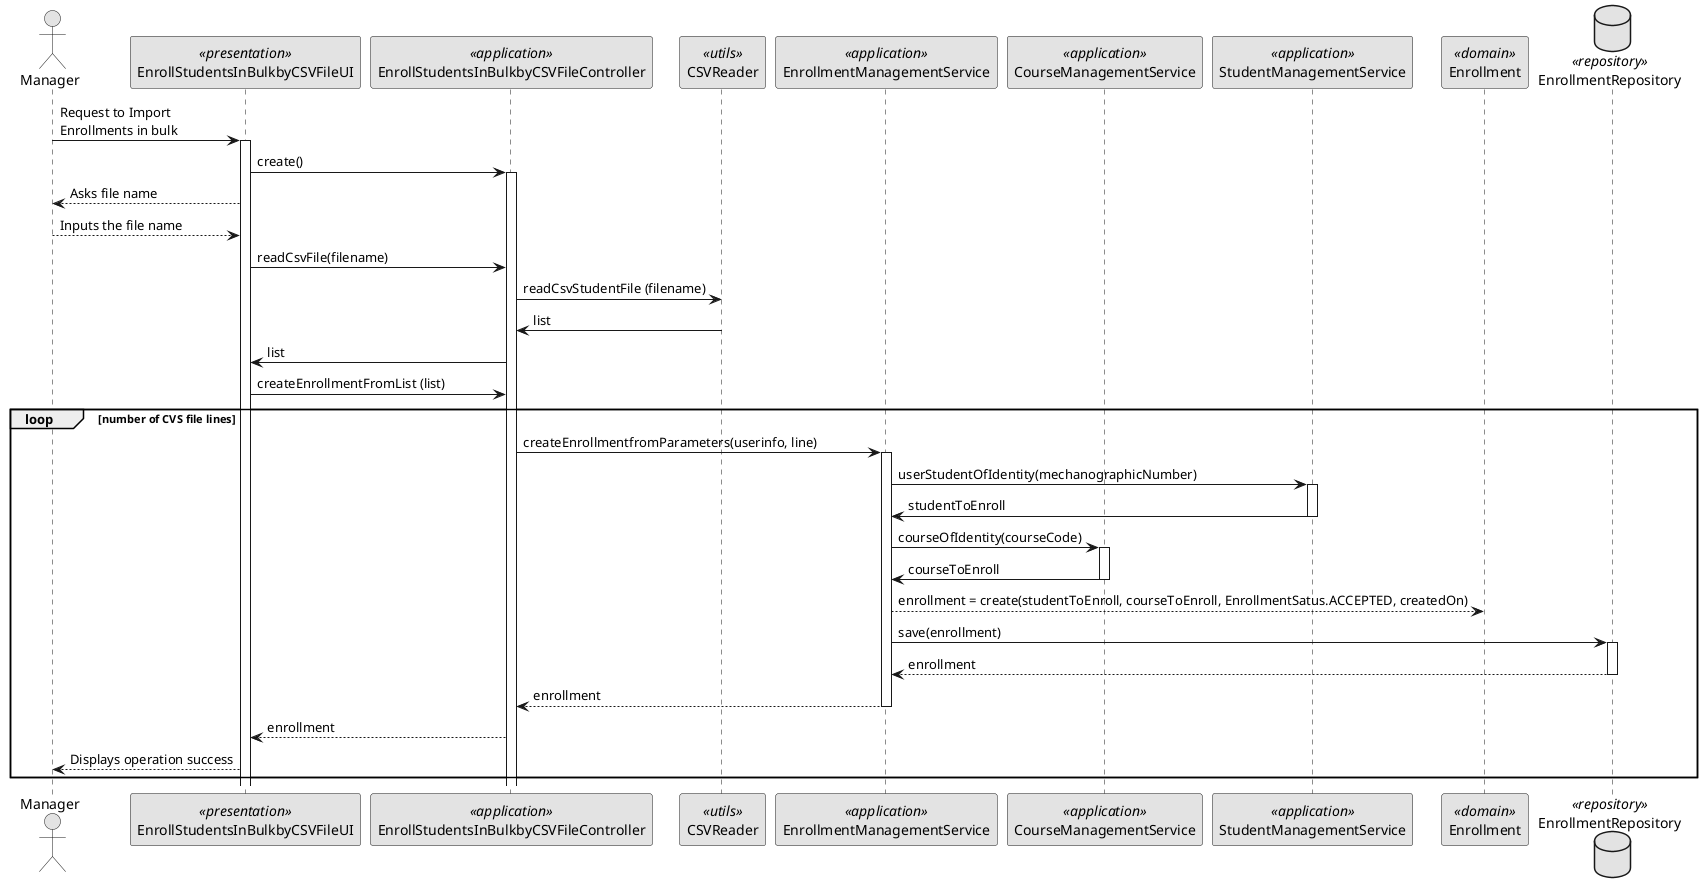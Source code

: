 @startuml
'http://plantuml.com/skinparam.html
skinparam handwritten false
skinparam monochrome true
skinparam packageStyle rect
skinparam defaultFontName FG Virgil
skinparam shadowing false

actor Manager as Actor
participant EnrollStudentsInBulkbyCSVFileUI as UI <<presentation>>
participant EnrollStudentsInBulkbyCSVFileController as Controller <<application>>
participant CSVReader as Reader<<utils>>
participant EnrollmentManagementService as EnrollmentManagementService <<application>>
participant CourseManagementService as CourseManagementService <<application>>
participant StudentManagementService as StudentManagementService <<application>>
participant Enrollment as Enrollment <<domain>>
database EnrollmentRepository as EnrollmentRepository <<repository>>

Actor -> UI: Request to Import \nEnrollments in bulk
activate UI
UI -> Controller: create()
activate Controller

UI --> Actor: Asks file name
Actor --> UI : Inputs the file name


UI -> Controller: readCsvFile(filename)
Controller -> Reader: readCsvStudentFile (filename)
Reader -> Controller: list
Controller -> UI: list
UI -> Controller: createEnrollmentFromList (list)
loop  number of CVS file lines
Controller -> EnrollmentManagementService: createEnrollmentfromParameters(userinfo, line)
activate EnrollmentManagementService
EnrollmentManagementService -> StudentManagementService : userStudentOfIdentity(mechanographicNumber)
activate StudentManagementService
StudentManagementService -> EnrollmentManagementService : studentToEnroll
deactivate StudentManagementService

EnrollmentManagementService -> CourseManagementService : courseOfIdentity(courseCode)
activate CourseManagementService
CourseManagementService -> EnrollmentManagementService : courseToEnroll
deactivate CourseManagementService
EnrollmentManagementService --> Enrollment : enrollment = create(studentToEnroll, courseToEnroll, EnrollmentSatus.ACCEPTED, createdOn)
EnrollmentManagementService -> EnrollmentRepository: save(enrollment)

activate EnrollmentRepository
EnrollmentRepository --> EnrollmentManagementService : enrollment
deactivate EnrollmentRepository
EnrollmentManagementService --> Controller: enrollment
deactivate EnrollmentManagementService


Controller --> UI: enrollment

UI --> Actor: Displays operation success
end
@enduml

